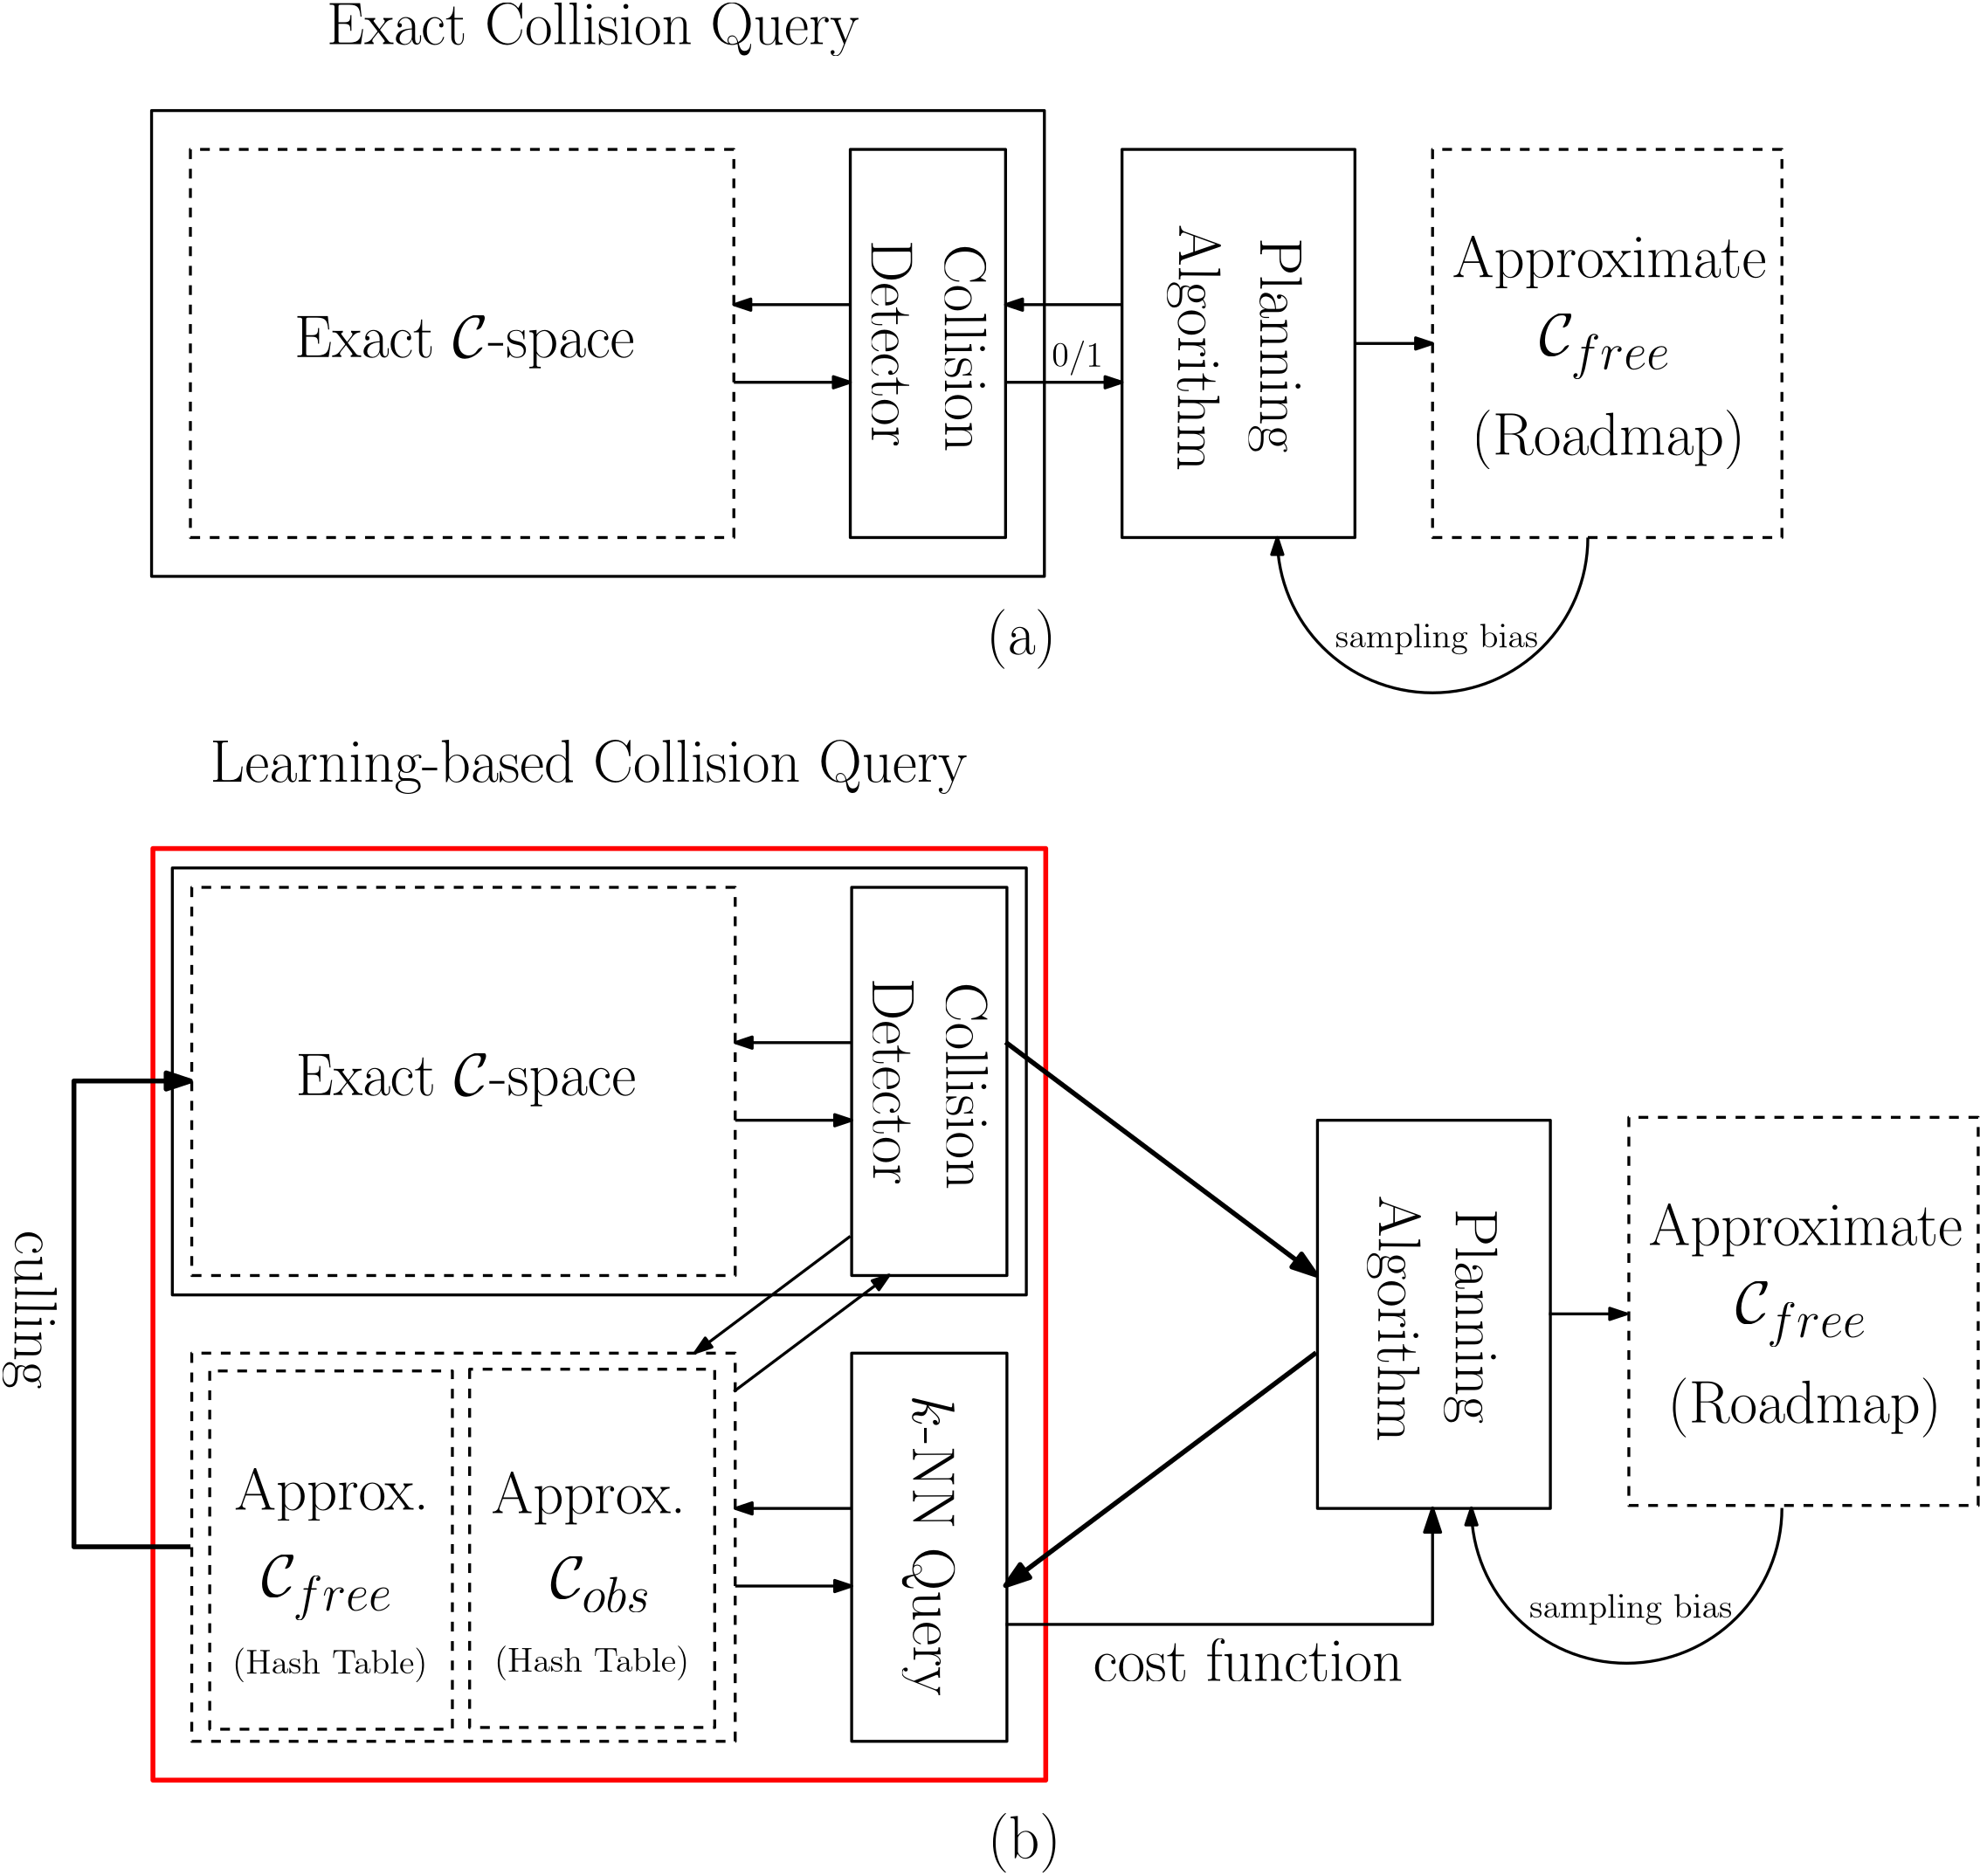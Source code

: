 <?xml version="1.0"?>
<!DOCTYPE ipe SYSTEM "ipe.dtd">
<ipe version="70005" creator="Ipe 7.1.1">
<info created="D:20120113163637" modified="D:20120214175846"/>
<ipestyle name="basic">
<symbol name="arrow/arc(spx)">
<path stroke="sym-stroke" fill="sym-stroke" pen="sym-pen">
0 0 m
-1 0.333 l
-1 -0.333 l
h
</path>
</symbol>
<symbol name="arrow/farc(spx)">
<path stroke="sym-stroke" fill="white" pen="sym-pen">
0 0 m
-1 0.333 l
-1 -0.333 l
h
</path>
</symbol>
<symbol name="mark/circle(sx)" transformations="translations">
<path fill="sym-stroke">
0.6 0 0 0.6 0 0 e
0.4 0 0 0.4 0 0 e
</path>
</symbol>
<symbol name="mark/disk(sx)" transformations="translations">
<path fill="sym-stroke">
0.6 0 0 0.6 0 0 e
</path>
</symbol>
<symbol name="mark/fdisk(sfx)" transformations="translations">
<group>
<path fill="sym-fill">
0.5 0 0 0.5 0 0 e
</path>
<path fill="sym-stroke" fillrule="eofill">
0.6 0 0 0.6 0 0 e
0.4 0 0 0.4 0 0 e
</path>
</group>
</symbol>
<symbol name="mark/box(sx)" transformations="translations">
<path fill="sym-stroke" fillrule="eofill">
-0.6 -0.6 m
0.6 -0.6 l
0.6 0.6 l
-0.6 0.6 l
h
-0.4 -0.4 m
0.4 -0.4 l
0.4 0.4 l
-0.4 0.4 l
h
</path>
</symbol>
<symbol name="mark/square(sx)" transformations="translations">
<path fill="sym-stroke">
-0.6 -0.6 m
0.6 -0.6 l
0.6 0.6 l
-0.6 0.6 l
h
</path>
</symbol>
<symbol name="mark/fsquare(sfx)" transformations="translations">
<group>
<path fill="sym-fill">
-0.5 -0.5 m
0.5 -0.5 l
0.5 0.5 l
-0.5 0.5 l
h
</path>
<path fill="sym-stroke" fillrule="eofill">
-0.6 -0.6 m
0.6 -0.6 l
0.6 0.6 l
-0.6 0.6 l
h
-0.4 -0.4 m
0.4 -0.4 l
0.4 0.4 l
-0.4 0.4 l
h
</path>
</group>
</symbol>
<symbol name="mark/cross(sx)" transformations="translations">
<group>
<path fill="sym-stroke">
-0.43 -0.57 m
0.57 0.43 l
0.43 0.57 l
-0.57 -0.43 l
h
</path>
<path fill="sym-stroke">
-0.43 0.57 m
0.57 -0.43 l
0.43 -0.57 l
-0.57 0.43 l
h
</path>
</group>
</symbol>
<symbol name="arrow/fnormal(spx)">
<path stroke="sym-stroke" fill="white" pen="sym-pen">
0 0 m
-1 0.333 l
-1 -0.333 l
h
</path>
</symbol>
<symbol name="arrow/pointed(spx)">
<path stroke="sym-stroke" fill="sym-stroke" pen="sym-pen">
0 0 m
-1 0.333 l
-0.8 0 l
-1 -0.333 l
h
</path>
</symbol>
<symbol name="arrow/fpointed(spx)">
<path stroke="sym-stroke" fill="white" pen="sym-pen">
0 0 m
-1 0.333 l
-0.8 0 l
-1 -0.333 l
h
</path>
</symbol>
<symbol name="arrow/linear(spx)">
<path stroke="sym-stroke" pen="sym-pen">
-1 0.333 m
0 0 l
-1 -0.333 l
</path>
</symbol>
<symbol name="arrow/fdouble(spx)">
<path stroke="sym-stroke" fill="white" pen="sym-pen">
0 0 m
-1 0.333 l
-1 -0.333 l
h
-1 0 m
-2 0.333 l
-2 -0.333 l
h
</path>
</symbol>
<symbol name="arrow/double(spx)">
<path stroke="sym-stroke" fill="sym-stroke" pen="sym-pen">
0 0 m
-1 0.333 l
-1 -0.333 l
h
-1 0 m
-2 0.333 l
-2 -0.333 l
h
</path>
</symbol>
<pen name="heavier" value="0.8"/>
<pen name="fat" value="1.2"/>
<pen name="ultrafat" value="2"/>
<symbolsize name="large" value="5"/>
<symbolsize name="small" value="2"/>
<symbolsize name="tiny" value="1.1"/>
<arrowsize name="large" value="10"/>
<arrowsize name="small" value="5"/>
<arrowsize name="tiny" value="3"/>
<color name="red" value="1 0 0"/>
<color name="green" value="0 1 0"/>
<color name="blue" value="0 0 1"/>
<color name="yellow" value="1 1 0"/>
<color name="orange" value="1 0.647 0"/>
<color name="gold" value="1 0.843 0"/>
<color name="purple" value="0.627 0.125 0.941"/>
<color name="gray" value="0.745"/>
<color name="brown" value="0.647 0.165 0.165"/>
<color name="navy" value="0 0 0.502"/>
<color name="pink" value="1 0.753 0.796"/>
<color name="seagreen" value="0.18 0.545 0.341"/>
<color name="turquoise" value="0.251 0.878 0.816"/>
<color name="violet" value="0.933 0.51 0.933"/>
<color name="darkblue" value="0 0 0.545"/>
<color name="darkcyan" value="0 0.545 0.545"/>
<color name="darkgray" value="0.663"/>
<color name="darkgreen" value="0 0.392 0"/>
<color name="darkmagenta" value="0.545 0 0.545"/>
<color name="darkorange" value="1 0.549 0"/>
<color name="darkred" value="0.545 0 0"/>
<color name="lightblue" value="0.678 0.847 0.902"/>
<color name="lightcyan" value="0.878 1 1"/>
<color name="lightgray" value="0.827"/>
<color name="lightgreen" value="0.565 0.933 0.565"/>
<color name="lightyellow" value="1 1 0.878"/>
<dashstyle name="dashed" value="[4] 0"/>
<dashstyle name="dotted" value="[1 3] 0"/>
<dashstyle name="dash dotted" value="[4 2 1 2] 0"/>
<dashstyle name="dash dot dotted" value="[4 2 1 2 1 2] 0"/>
<textsize name="large" value="\large"/>
<textsize name="small" value="\small"/>
<textsize name="tiny" value="\tiny"/>
<textsize name="Large" value="\Large"/>
<textsize name="LARGE" value="\LARGE"/>
<textsize name="huge" value="\huge"/>
<textsize name="Huge" value="\Huge"/>
<textsize name="footnote" value="\footnotesize"/>
<textstyle name="center" begin="\begin{center}" end="\end{center}"/>
<textstyle name="itemize" begin="\begin{itemize}" end="\end{itemize}"/>
<textstyle name="item" begin="\begin{itemize}\item{}" end="\end{itemize}"/>
<gridsize name="4 pts" value="4"/>
<gridsize name="8 pts (~3 mm)" value="8"/>
<gridsize name="16 pts (~6 mm)" value="16"/>
<gridsize name="32 pts (~12 mm)" value="32"/>
<gridsize name="10 pts (~3.5 mm)" value="10"/>
<gridsize name="20 pts (~7 mm)" value="20"/>
<gridsize name="14 pts (~5 mm)" value="14"/>
<gridsize name="28 pts (~10 mm)" value="28"/>
<gridsize name="56 pts (~20 mm)" value="56"/>
<anglesize name="90 deg" value="90"/>
<anglesize name="60 deg" value="60"/>
<anglesize name="45 deg" value="45"/>
<anglesize name="30 deg" value="30"/>
<anglesize name="22.5 deg" value="22.5"/>
<layout paper="5000 8000" origin="0 0" frame="5000 8000"/>
<tiling name="falling" angle="-60" step="4" width="1"/>
<tiling name="rising" angle="30" step="4" width="1"/>
</ipestyle>
<page>
<layer name="alpha"/>
<view layers="alpha" active="alpha"/>
<path layer="alpha" matrix="1 0 0 1 160 544" stroke="black" dash="dashed" pen="fat">
16 304 m
16 144 l
240 144 l
240 304 l
h
</path>
<text matrix="1 0 0 1 10.816 -21.55" transformations="translations" pos="208 784" stroke="black" type="label" width="140.352" height="16.939" depth="4.82" valign="baseline">\Huge{Exact $\mathcal{C}$-space}</text>
<path matrix="1 0 0 1 160 544" stroke="black" pen="fat">
288 304 m
288 144 l
352 144 l
352 304 l
h
</path>
<path matrix="1 0 0 1 160 544" stroke="black" pen="fat">
400 304 m
400 144 l
496 144 l
496 304 l
h
</path>
<path matrix="1 0 0 1 160 544" stroke="black" pen="fat" arrow="normal/normal">
288 240 m
240 240 l
</path>
<path matrix="1 0 0 1 160 544" stroke="black" pen="fat" arrow="normal/normal">
240 208 m
288 208 l
</path>
<path matrix="1 0 0 1 160 544" stroke="black" pen="fat" rarrow="normal/normal">
352 240 m
400 240 l
</path>
<path matrix="1 0 0 1 160 544" stroke="black" pen="fat" arrow="normal/normal">
352 208 m
400 208 l
</path>
<text matrix="0.00420241 -0.999991 0.999991 0.00420241 -298.11 1013.53" transformations="rigid" pos="208 784" stroke="black" type="label" width="85.605" height="17.213" depth="0" valign="baseline" size="Huge">Collision</text>
<text matrix="0.00299873 -0.999996 0.999996 0.00299873 -328.007 1016.33" transformations="rigid" pos="208 784" stroke="black" type="label" width="85.434" height="16.934" depth="0" valign="baseline" size="Huge">Detector</text>
<text matrix="-0.00024423 -1 1 -0.00024423 -166.979 1019.81" transformations="rigid" pos="208 784" stroke="black" type="label" width="88.671" height="17.215" depth="4.82" valign="baseline" size="Huge">Planning</text>
<text matrix="-0.00768499 -0.99997 0.99997 -0.00768499 -198.794 1031.06" transformations="rigid" pos="208 784" stroke="black" type="label" width="101.653" height="17.215" depth="4.82" valign="baseline" size="Huge">Algorithm</text>
<path matrix="1 0 0 1 160 544" stroke="black" pen="fat">
0 320 m
0 128 l
368 128 l
368 320 l
h
</path>
<path matrix="1 0 0 1 160.558 239.812" stroke="black" dash="dashed" pen="fat">
16 304 m
16 144 l
240 144 l
240 304 l
h
</path>
<text matrix="1 0 0 1 11.374 -325.738" transformations="translations" pos="208 784" stroke="black" type="label" width="140.352" height="16.939" depth="4.82" valign="baseline">\Huge{Exact $\mathcal{C}$-space}</text>
<path matrix="1 0 0 1 160.558 239.812" stroke="black" pen="fat">
288 304 m
288 144 l
352 144 l
352 304 l
h
</path>
<path matrix="1 0 0 1 240.558 143.812" stroke="black" pen="fat">
400 304 m
400 144 l
496 144 l
496 304 l
h
</path>
<path matrix="1 0 0 1 160.558 239.812" stroke="black" pen="fat" arrow="normal/normal">
288 240 m
240 240 l
</path>
<path matrix="1 0 0 1 160.558 239.812" stroke="black" pen="fat" arrow="normal/normal">
240 208 m
288 208 l
</path>
<text matrix="0.00420241 -0.999991 0.999991 0.00420241 -297.552 709.34" transformations="rigid" pos="208 784" stroke="black" type="label" width="85.605" height="17.213" depth="0" valign="baseline" size="Huge">Collision</text>
<text matrix="0.00299873 -0.999996 0.999996 0.00299873 -327.449 712.137" transformations="rigid" pos="208 784" stroke="black" type="label" width="85.434" height="16.934" depth="0" valign="baseline" size="Huge">Detector</text>
<text matrix="-0.00024423 -1 1 -0.00024423 -86.421 619.626" transformations="rigid" pos="208 784" stroke="black" type="label" width="96.154" height="17.215" depth="4.82" valign="baseline" size="Huge">Planning
</text>
<text matrix="-0.00768499 -0.99997 0.99997 -0.00768499 -116.35 630.87" transformations="rigid" pos="208 784" stroke="black" type="label" width="101.653" height="17.215" depth="4.82" valign="baseline" size="Huge">Algorithm</text>
<path matrix="1 0 0 1 160.558 47.8118" stroke="black" dash="dashed" pen="fat">
16 304 m
16 144 l
240 144 l
240 304 l
h
</path>
<path matrix="1 0 0 1 160.558 47.8118" stroke="black" pen="fat">
288 304 m
288 144 l
352 144 l
352 304 l
h
</path>
<path matrix="1 0 0 1 160.558 47.8118" stroke="black" pen="fat" arrow="normal/normal">
288 240 m
240 240 l
</path>
<path matrix="1 0 0 1 160.558 47.8118" stroke="black" pen="fat" arrow="normal/normal">
240 208 m
288 208 l
</path>
<text matrix="0.00420241 -0.999991 0.999991 0.00420241 -311.189 539.246" transformations="rigid" pos="208 784" stroke="black" type="label" width="124.162" height="17.214" depth="4.82" valign="baseline" size="Huge">$k$-NN Query</text>
<path matrix="1 0 0 1 -383.442 143.812" stroke="red" pen="ultrafat">
544 416 m
544 32 l
912 32 l
912 416 l
h
</path>
<path matrix="1 0 0 1 -383.442 143.812" stroke="black" pen="fat">
552 408 m
552 232 l
904 232 l
904 408 l
h
</path>
<text matrix="1 0 0 1 328.558 -136.188" transformations="translations" pos="176 280" stroke="black" type="label" width="30.218" height="18.564" depth="6.18" valign="baseline" size="Huge">(b)</text>
<text matrix="1 0 0 1 328 360" transformations="translations" pos="176 280" stroke="black" type="label" width="28.923" height="18.564" depth="6.18" valign="baseline" size="Huge">(a)</text>
<path matrix="0.642857 0 0 1 677.714 544" stroke="black" dash="dashed" pen="fat">
16 304 m
16 144 l
240 144 l
240 304 l
h
</path>
<text matrix="0.999989 -0.00458506 0.00458506 0.999989 484.534 12.3216" transformations="translations" pos="208 784" stroke="black" type="label" width="129.568" height="16.936" depth="4.82" valign="baseline" size="Huge">Approximate</text>
<text matrix="0.999989 -0.00458506 0.00458506 0.999989 520.337 -19.6784" transformations="translations" pos="208 784" stroke="black" type="label" width="54.161" height="16.927" depth="9.84" valign="baseline" size="Huge">$\mathcal C_{free}$</text>
<path matrix="1 0 0 1 -96 0" stroke="black" pen="fat" arrow="normal/normal">
752 768 m
784 768 l
</path>
<path matrix="1 0 0 1 -96 -48" stroke="black" pen="fat" arrow="normal/normal">
544 448 m
480 400 l
</path>
<path matrix="1 0 0 1 -96 -48" stroke="black" pen="fat" arrow="normal/normal">
496 384 m
560 432 l
</path>
<path matrix="1 0 0 1 -96 -48" stroke="black" pen="ultrafat" rarrow="normal/large">
736 432 m
608 528 l
</path>
<path matrix="1 0 0 1 -96 -48" stroke="black" pen="ultrafat" arrow="normal/large">
736 400 m
608 304 l
</path>
<path matrix="1 0 0 1 16 0" stroke="black" pen="fat" arrow="normal/normal">
736 688 m
64 0 0 -64 672 688 608 688 a
</path>
<text matrix="1 0 0 1 439.899 -141.278" transformations="translations" pos="208 784" stroke="black" type="label" width="83.659" height="9.962" depth="2.79" valign="baseline" size="Large">sampling bias</text>
<path matrix="0.446504 0 0 0.922955 176.823 63.889" stroke="black" dash="dashed" pen="fat">
16 304 m
16 144 l
240 144 l
240 304 l
h
</path>
<path matrix="0.450989 0 0 0.922955 283.877 64.615" stroke="black" dash="dashed" pen="fat">
16 304 m
16 144 l
240 144 l
240 304 l
h
</path>
<text matrix="0.999989 -0.00458506 0.00458506 0.999989 -17.5034 -495.714" transformations="translations" pos="208 784" stroke="black" type="label" width="80.212" height="16.936" depth="4.82" valign="baseline" size="Huge">Approx.</text>
<text matrix="0.999989 -0.00458506 0.00458506 0.999989 -6.3634 -531.341" transformations="translations" pos="208 784" stroke="black" type="label" width="54.161" height="16.927" depth="9.84" valign="baseline" size="Huge">$\mathcal C_{free}$</text>
<text matrix="0.999989 -0.00458506 0.00458506 0.999989 88.403 -497.165" transformations="translations" pos="208 784" stroke="black" type="label" width="80.212" height="16.936" depth="4.82" valign="baseline" size="Huge">Approx.</text>
<text matrix="0.999989 -0.00458506 0.00458506 0.999989 112.744 -532.015" transformations="translations" pos="208 784" stroke="black" type="label" width="41.407" height="16.939" depth="5.81" valign="baseline" size="Huge">$\mathcal C_{obs}$</text>
<path matrix="1 0 0 1 -48 -48" stroke="black" pen="ultrafat" arrow="normal/large">
224 320 m
176 320 l
176 512 l
224 512 l
</path>
<text matrix="-0.0104738 -0.999945 0.999945 -0.0104738 -677.753 618.672" transformations="rigid" pos="208 784" stroke="black" type="label" width="65.33" height="17.215" depth="4.82" valign="baseline" size="Huge">culling</text>
<path matrix="1 0 0 1 -48 -48" stroke="black" pen="fat" arrow="normal/large">
560 288 m
736 288 l
736 336 l
</path>
<text matrix="0.999989 -0.00458506 0.00458506 0.999989 336.465 -566.243" transformations="translations" pos="208 784" stroke="black" type="label" width="127.839" height="17.213" depth="0" valign="baseline" size="Huge">cost function</text>
<text matrix="1 0 0 1 323.087 -25.4904" transformations="translations" pos="208 784" stroke="black" type="label" width="21.071" height="10.756" depth="3.59" valign="baseline" size="Large">$0/1$</text>
<text matrix="0.999989 -0.00458506 0.00458506 0.999989 492.384 -60.8327" transformations="translations" pos="208 784" stroke="black" type="label" width="112.989" height="18.564" depth="6.18" valign="baseline" size="Huge">(Roadmap)</text>
<text matrix="0.999989 -0.00458506 0.00458506 0.999989 -18.2795 -563.27" transformations="translations" pos="208 784" stroke="black" type="label" width="80.454" height="10.756" depth="3.59" valign="baseline" size="Large">(Hash Table)</text>
<text matrix="0.999989 -0.00458506 0.00458506 0.999989 89.6541 -562.494" transformations="translations" pos="208 784" stroke="black" type="label" width="80.454" height="10.756" depth="3.59" valign="baseline" size="Large">(Hash Table)</text>
<path matrix="0.642857 0 0 1 758.614 145.021" stroke="black" dash="dashed" pen="fat">
16 304 m
16 144 l
240 144 l
240 304 l
h
</path>
<text matrix="0.999989 -0.00458506 0.00458506 0.999989 565.434 -386.658" transformations="translations" pos="208 784" stroke="black" type="label" width="129.568" height="16.936" depth="4.82" valign="baseline" size="Huge">Approximate</text>
<text matrix="0.999989 -0.00458506 0.00458506 0.999989 601.237 -418.658" transformations="translations" pos="208 784" stroke="black" type="label" width="54.161" height="16.927" depth="9.84" valign="baseline" size="Huge">$\mathcal C_{free}$</text>
<text matrix="0.999989 -0.00458506 0.00458506 0.999989 573.284 -459.812" transformations="translations" pos="208 784" stroke="black" type="label" width="112.989" height="18.564" depth="6.18" valign="baseline" size="Huge">(Roadmap)</text>
<path matrix="1 0 0 1 -16 -400" stroke="black" pen="fat" arrow="normal/normal">
752 768 m
784 768 l
</path>
<path matrix="1 0 0 1 96 -400" stroke="black" pen="fat" arrow="normal/normal">
736 688 m
64 0 0 -64 672 688 608 688 a
</path>
<text matrix="1 0 0 1 519.899 -541.278" transformations="translations" pos="208 784" stroke="black" type="label" width="83.659" height="9.962" depth="2.79" valign="baseline" size="Large">sampling bias</text>
<text matrix="0.999989 -0.00458506 0.00458506 0.999989 20.534 108.322" transformations="translations" pos="208 784" stroke="black" type="label" width="219.747" height="17.215" depth="4.82" valign="baseline" size="Huge">Exact Collision Query</text>
<text matrix="0.999989 -0.00458506 0.00458506 0.999989 -27.466 -195.678" transformations="translations" pos="208 784" stroke="black" type="label" width="312.475" height="17.215" depth="4.82" valign="baseline" size="Huge">Learning-based Collision Query</text>
</page>
</ipe>
